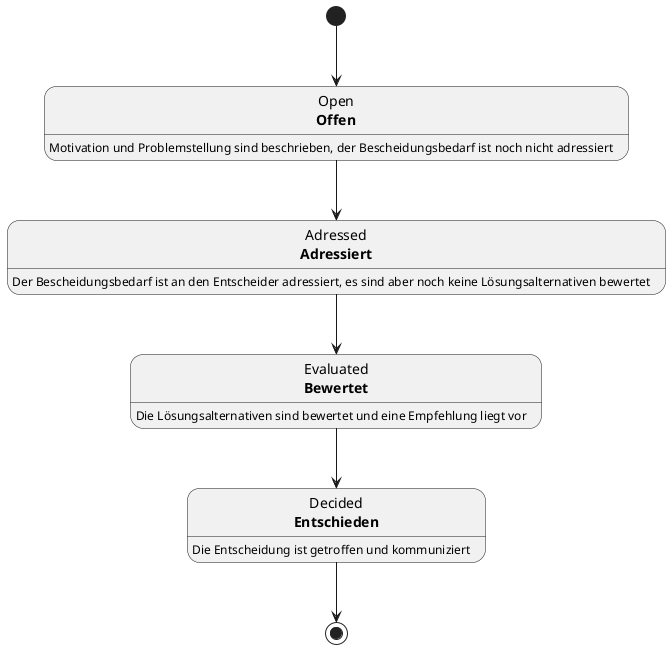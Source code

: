 @startuml

state Open as "Open\n**Offen**"
state Adressed as "Adressed\n**Adressiert**"
state Evaluated as "Evaluated\n**Bewertet**"
state Decided as "Decided\n**Entschieden**"

[*] --> Open

Open --> Adressed
Adressed --> Evaluated
Evaluated --> Decided

Decided --> [*]

Open : Motivation und Problemstellung sind beschrieben, der Bescheidungsbedarf ist noch nicht adressiert
Adressed : Der Bescheidungsbedarf ist an den Entscheider adressiert, es sind aber noch keine Lösungsalternativen bewertet
Evaluated: Die Lösungsalternativen sind bewertet und eine Empfehlung liegt vor
Decided : Die Entscheidung ist getroffen und kommuniziert

@enduml
